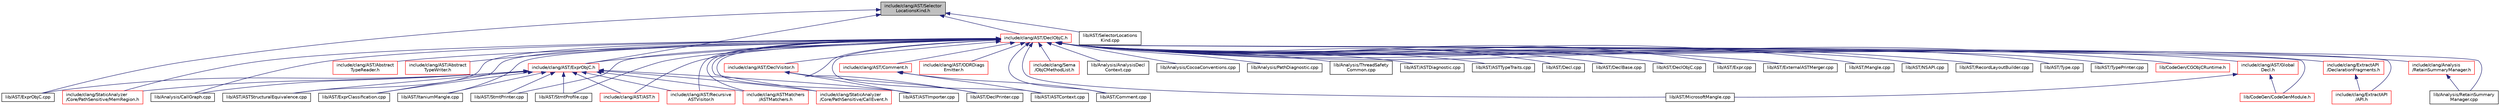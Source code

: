 digraph "include/clang/AST/SelectorLocationsKind.h"
{
 // LATEX_PDF_SIZE
  bgcolor="transparent";
  edge [fontname="Helvetica",fontsize="10",labelfontname="Helvetica",labelfontsize="10"];
  node [fontname="Helvetica",fontsize="10",shape=record];
  Node1 [label="include/clang/AST/Selector\lLocationsKind.h",height=0.2,width=0.4,color="black", fillcolor="grey75", style="filled", fontcolor="black",tooltip=" "];
  Node1 -> Node2 [dir="back",color="midnightblue",fontsize="10",style="solid",fontname="Helvetica"];
  Node2 [label="include/clang/AST/DeclObjC.h",height=0.2,width=0.4,color="red",URL="$DeclObjC_8h.html",tooltip=" "];
  Node2 -> Node3 [dir="back",color="midnightblue",fontsize="10",style="solid",fontname="Helvetica"];
  Node3 [label="include/clang/Analysis\l/RetainSummaryManager.h",height=0.2,width=0.4,color="red",URL="$RetainSummaryManager_8h.html",tooltip=" "];
  Node3 -> Node4 [dir="back",color="midnightblue",fontsize="10",style="solid",fontname="Helvetica"];
  Node4 [label="lib/Analysis/RetainSummary\lManager.cpp",height=0.2,width=0.4,color="black",URL="$RetainSummaryManager_8cpp.html",tooltip=" "];
  Node2 -> Node10 [dir="back",color="midnightblue",fontsize="10",style="solid",fontname="Helvetica"];
  Node10 [label="include/clang/AST/Abstract\lTypeReader.h",height=0.2,width=0.4,color="red",URL="$AbstractTypeReader_8h.html",tooltip=" "];
  Node2 -> Node12 [dir="back",color="midnightblue",fontsize="10",style="solid",fontname="Helvetica"];
  Node12 [label="include/clang/AST/Abstract\lTypeWriter.h",height=0.2,width=0.4,color="red",URL="$AbstractTypeWriter_8h.html",tooltip=" "];
  Node2 -> Node14 [dir="back",color="midnightblue",fontsize="10",style="solid",fontname="Helvetica"];
  Node14 [label="include/clang/AST/AST.h",height=0.2,width=0.4,color="red",URL="$AST_8h.html",tooltip=" "];
  Node2 -> Node29 [dir="back",color="midnightblue",fontsize="10",style="solid",fontname="Helvetica"];
  Node29 [label="include/clang/AST/Comment.h",height=0.2,width=0.4,color="red",URL="$Comment_8h.html",tooltip=" "];
  Node29 -> Node45 [dir="back",color="midnightblue",fontsize="10",style="solid",fontname="Helvetica"];
  Node45 [label="lib/AST/ASTContext.cpp",height=0.2,width=0.4,color="black",URL="$ASTContext_8cpp.html",tooltip=" "];
  Node29 -> Node46 [dir="back",color="midnightblue",fontsize="10",style="solid",fontname="Helvetica"];
  Node46 [label="lib/AST/Comment.cpp",height=0.2,width=0.4,color="black",URL="$Comment_8cpp.html",tooltip=" "];
  Node2 -> Node48 [dir="back",color="midnightblue",fontsize="10",style="solid",fontname="Helvetica"];
  Node48 [label="include/clang/AST/DeclVisitor.h",height=0.2,width=0.4,color="red",URL="$DeclVisitor_8h.html",tooltip=" "];
  Node48 -> Node64 [dir="back",color="midnightblue",fontsize="10",style="solid",fontname="Helvetica"];
  Node64 [label="lib/AST/ASTImporter.cpp",height=0.2,width=0.4,color="black",URL="$ASTImporter_8cpp.html",tooltip=" "];
  Node48 -> Node65 [dir="back",color="midnightblue",fontsize="10",style="solid",fontname="Helvetica"];
  Node65 [label="lib/AST/DeclPrinter.cpp",height=0.2,width=0.4,color="black",URL="$DeclPrinter_8cpp.html",tooltip=" "];
  Node2 -> Node71 [dir="back",color="midnightblue",fontsize="10",style="solid",fontname="Helvetica"];
  Node71 [label="include/clang/AST/ExprObjC.h",height=0.2,width=0.4,color="red",URL="$ExprObjC_8h.html",tooltip=" "];
  Node71 -> Node14 [dir="back",color="midnightblue",fontsize="10",style="solid",fontname="Helvetica"];
  Node71 -> Node379 [dir="back",color="midnightblue",fontsize="10",style="solid",fontname="Helvetica"];
  Node379 [label="include/clang/AST/Recursive\lASTVisitor.h",height=0.2,width=0.4,color="red",URL="$RecursiveASTVisitor_8h.html",tooltip=" "];
  Node71 -> Node451 [dir="back",color="midnightblue",fontsize="10",style="solid",fontname="Helvetica"];
  Node451 [label="include/clang/ASTMatchers\l/ASTMatchers.h",height=0.2,width=0.4,color="red",URL="$ASTMatchers_8h.html",tooltip=" "];
  Node71 -> Node142 [dir="back",color="midnightblue",fontsize="10",style="solid",fontname="Helvetica"];
  Node142 [label="include/clang/StaticAnalyzer\l/Core/PathSensitive/CallEvent.h",height=0.2,width=0.4,color="red",URL="$CallEvent_8h.html",tooltip=" "];
  Node71 -> Node342 [dir="back",color="midnightblue",fontsize="10",style="solid",fontname="Helvetica"];
  Node342 [label="include/clang/StaticAnalyzer\l/Core/PathSensitive/MemRegion.h",height=0.2,width=0.4,color="red",URL="$MemRegion_8h.html",tooltip=" "];
  Node71 -> Node381 [dir="back",color="midnightblue",fontsize="10",style="solid",fontname="Helvetica"];
  Node381 [label="lib/Analysis/CallGraph.cpp",height=0.2,width=0.4,color="black",URL="$CallGraph_8cpp.html",tooltip=" "];
  Node71 -> Node64 [dir="back",color="midnightblue",fontsize="10",style="solid",fontname="Helvetica"];
  Node71 -> Node542 [dir="back",color="midnightblue",fontsize="10",style="solid",fontname="Helvetica"];
  Node542 [label="lib/AST/ASTStructuralEquivalence.cpp",height=0.2,width=0.4,color="black",URL="$ASTStructuralEquivalence_8cpp.html",tooltip=" "];
  Node71 -> Node544 [dir="back",color="midnightblue",fontsize="10",style="solid",fontname="Helvetica"];
  Node544 [label="lib/AST/ExprClassification.cpp",height=0.2,width=0.4,color="black",URL="$ExprClassification_8cpp.html",tooltip=" "];
  Node71 -> Node545 [dir="back",color="midnightblue",fontsize="10",style="solid",fontname="Helvetica"];
  Node545 [label="lib/AST/ExprObjC.cpp",height=0.2,width=0.4,color="black",URL="$ExprObjC_8cpp.html",tooltip=" "];
  Node71 -> Node546 [dir="back",color="midnightblue",fontsize="10",style="solid",fontname="Helvetica"];
  Node546 [label="lib/AST/ItaniumMangle.cpp",height=0.2,width=0.4,color="black",URL="$ItaniumMangle_8cpp.html",tooltip=" "];
  Node71 -> Node434 [dir="back",color="midnightblue",fontsize="10",style="solid",fontname="Helvetica"];
  Node434 [label="lib/AST/StmtPrinter.cpp",height=0.2,width=0.4,color="black",URL="$StmtPrinter_8cpp.html",tooltip=" "];
  Node71 -> Node435 [dir="back",color="midnightblue",fontsize="10",style="solid",fontname="Helvetica"];
  Node435 [label="lib/AST/StmtProfile.cpp",height=0.2,width=0.4,color="black",URL="$StmtProfile_8cpp.html",tooltip=" "];
  Node2 -> Node585 [dir="back",color="midnightblue",fontsize="10",style="solid",fontname="Helvetica"];
  Node585 [label="include/clang/AST/Global\lDecl.h",height=0.2,width=0.4,color="red",URL="$GlobalDecl_8h.html",tooltip=" "];
  Node585 -> Node590 [dir="back",color="midnightblue",fontsize="10",style="solid",fontname="Helvetica"];
  Node590 [label="lib/AST/MicrosoftMangle.cpp",height=0.2,width=0.4,color="black",URL="$MicrosoftMangle_8cpp.html",tooltip=" "];
  Node585 -> Node592 [dir="back",color="midnightblue",fontsize="10",style="solid",fontname="Helvetica"];
  Node592 [label="lib/CodeGen/CodeGenModule.h",height=0.2,width=0.4,color="red",URL="$CodeGenModule_8h.html",tooltip=" "];
  Node2 -> Node613 [dir="back",color="midnightblue",fontsize="10",style="solid",fontname="Helvetica"];
  Node613 [label="include/clang/AST/ODRDiags\lEmitter.h",height=0.2,width=0.4,color="red",URL="$ODRDiagsEmitter_8h.html",tooltip=" "];
  Node2 -> Node379 [dir="back",color="midnightblue",fontsize="10",style="solid",fontname="Helvetica"];
  Node2 -> Node451 [dir="back",color="midnightblue",fontsize="10",style="solid",fontname="Helvetica"];
  Node2 -> Node615 [dir="back",color="midnightblue",fontsize="10",style="solid",fontname="Helvetica"];
  Node615 [label="include/clang/ExtractAPI\l/API.h",height=0.2,width=0.4,color="red",URL="$API_8h.html",tooltip=" "];
  Node2 -> Node625 [dir="back",color="midnightblue",fontsize="10",style="solid",fontname="Helvetica"];
  Node625 [label="include/clang/ExtractAPI\l/DeclarationFragments.h",height=0.2,width=0.4,color="red",URL="$DeclarationFragments_8h.html",tooltip=" "];
  Node625 -> Node615 [dir="back",color="midnightblue",fontsize="10",style="solid",fontname="Helvetica"];
  Node2 -> Node626 [dir="back",color="midnightblue",fontsize="10",style="solid",fontname="Helvetica"];
  Node626 [label="include/clang/Sema\l/ObjCMethodList.h",height=0.2,width=0.4,color="red",URL="$ObjCMethodList_8h.html",tooltip=" "];
  Node2 -> Node142 [dir="back",color="midnightblue",fontsize="10",style="solid",fontname="Helvetica"];
  Node2 -> Node342 [dir="back",color="midnightblue",fontsize="10",style="solid",fontname="Helvetica"];
  Node2 -> Node352 [dir="back",color="midnightblue",fontsize="10",style="solid",fontname="Helvetica"];
  Node352 [label="lib/Analysis/AnalysisDecl\lContext.cpp",height=0.2,width=0.4,color="black",URL="$AnalysisDeclContext_8cpp.html",tooltip=" "];
  Node2 -> Node381 [dir="back",color="midnightblue",fontsize="10",style="solid",fontname="Helvetica"];
  Node2 -> Node627 [dir="back",color="midnightblue",fontsize="10",style="solid",fontname="Helvetica"];
  Node627 [label="lib/Analysis/CocoaConventions.cpp",height=0.2,width=0.4,color="black",URL="$CocoaConventions_8cpp.html",tooltip=" "];
  Node2 -> Node307 [dir="back",color="midnightblue",fontsize="10",style="solid",fontname="Helvetica"];
  Node307 [label="lib/Analysis/PathDiagnostic.cpp",height=0.2,width=0.4,color="black",URL="$PathDiagnostic_8cpp.html",tooltip=" "];
  Node2 -> Node4 [dir="back",color="midnightblue",fontsize="10",style="solid",fontname="Helvetica"];
  Node2 -> Node86 [dir="back",color="midnightblue",fontsize="10",style="solid",fontname="Helvetica"];
  Node86 [label="lib/Analysis/ThreadSafety\lCommon.cpp",height=0.2,width=0.4,color="black",URL="$ThreadSafetyCommon_8cpp.html",tooltip=" "];
  Node2 -> Node45 [dir="back",color="midnightblue",fontsize="10",style="solid",fontname="Helvetica"];
  Node2 -> Node628 [dir="back",color="midnightblue",fontsize="10",style="solid",fontname="Helvetica"];
  Node628 [label="lib/AST/ASTDiagnostic.cpp",height=0.2,width=0.4,color="black",URL="$ASTDiagnostic_8cpp.html",tooltip=" "];
  Node2 -> Node64 [dir="back",color="midnightblue",fontsize="10",style="solid",fontname="Helvetica"];
  Node2 -> Node542 [dir="back",color="midnightblue",fontsize="10",style="solid",fontname="Helvetica"];
  Node2 -> Node629 [dir="back",color="midnightblue",fontsize="10",style="solid",fontname="Helvetica"];
  Node629 [label="lib/AST/ASTTypeTraits.cpp",height=0.2,width=0.4,color="black",URL="$ASTTypeTraits_8cpp.html",tooltip=" "];
  Node2 -> Node46 [dir="back",color="midnightblue",fontsize="10",style="solid",fontname="Helvetica"];
  Node2 -> Node630 [dir="back",color="midnightblue",fontsize="10",style="solid",fontname="Helvetica"];
  Node630 [label="lib/AST/Decl.cpp",height=0.2,width=0.4,color="black",URL="$Decl_8cpp.html",tooltip=" "];
  Node2 -> Node631 [dir="back",color="midnightblue",fontsize="10",style="solid",fontname="Helvetica"];
  Node631 [label="lib/AST/DeclBase.cpp",height=0.2,width=0.4,color="black",URL="$DeclBase_8cpp.html",tooltip=" "];
  Node2 -> Node632 [dir="back",color="midnightblue",fontsize="10",style="solid",fontname="Helvetica"];
  Node632 [label="lib/AST/DeclObjC.cpp",height=0.2,width=0.4,color="black",URL="$DeclObjC_8cpp.html",tooltip=" "];
  Node2 -> Node65 [dir="back",color="midnightblue",fontsize="10",style="solid",fontname="Helvetica"];
  Node2 -> Node421 [dir="back",color="midnightblue",fontsize="10",style="solid",fontname="Helvetica"];
  Node421 [label="lib/AST/Expr.cpp",height=0.2,width=0.4,color="black",URL="$Expr_8cpp.html",tooltip=" "];
  Node2 -> Node544 [dir="back",color="midnightblue",fontsize="10",style="solid",fontname="Helvetica"];
  Node2 -> Node633 [dir="back",color="midnightblue",fontsize="10",style="solid",fontname="Helvetica"];
  Node633 [label="lib/AST/ExternalASTMerger.cpp",height=0.2,width=0.4,color="black",URL="$ExternalASTMerger_8cpp.html",tooltip=" "];
  Node2 -> Node546 [dir="back",color="midnightblue",fontsize="10",style="solid",fontname="Helvetica"];
  Node2 -> Node588 [dir="back",color="midnightblue",fontsize="10",style="solid",fontname="Helvetica"];
  Node588 [label="lib/AST/Mangle.cpp",height=0.2,width=0.4,color="black",URL="$Mangle_8cpp.html",tooltip=" "];
  Node2 -> Node590 [dir="back",color="midnightblue",fontsize="10",style="solid",fontname="Helvetica"];
  Node2 -> Node634 [dir="back",color="midnightblue",fontsize="10",style="solid",fontname="Helvetica"];
  Node634 [label="lib/AST/NSAPI.cpp",height=0.2,width=0.4,color="black",URL="$NSAPI_8cpp.html",tooltip=" "];
  Node2 -> Node603 [dir="back",color="midnightblue",fontsize="10",style="solid",fontname="Helvetica"];
  Node603 [label="lib/AST/RecordLayoutBuilder.cpp",height=0.2,width=0.4,color="black",URL="$RecordLayoutBuilder_8cpp.html",tooltip=" "];
  Node2 -> Node434 [dir="back",color="midnightblue",fontsize="10",style="solid",fontname="Helvetica"];
  Node2 -> Node435 [dir="back",color="midnightblue",fontsize="10",style="solid",fontname="Helvetica"];
  Node2 -> Node635 [dir="back",color="midnightblue",fontsize="10",style="solid",fontname="Helvetica"];
  Node635 [label="lib/AST/Type.cpp",height=0.2,width=0.4,color="black",URL="$Type_8cpp.html",tooltip=" "];
  Node2 -> Node43 [dir="back",color="midnightblue",fontsize="10",style="solid",fontname="Helvetica"];
  Node43 [label="lib/AST/TypePrinter.cpp",height=0.2,width=0.4,color="black",URL="$TypePrinter_8cpp.html",tooltip=" "];
  Node2 -> Node592 [dir="back",color="midnightblue",fontsize="10",style="solid",fontname="Helvetica"];
  Node2 -> Node609 [dir="back",color="midnightblue",fontsize="10",style="solid",fontname="Helvetica"];
  Node609 [label="lib/CodeGen/CGObjCRuntime.h",height=0.2,width=0.4,color="red",URL="$CGObjCRuntime_8h.html",tooltip=" "];
  Node1 -> Node71 [dir="back",color="midnightblue",fontsize="10",style="solid",fontname="Helvetica"];
  Node1 -> Node545 [dir="back",color="midnightblue",fontsize="10",style="solid",fontname="Helvetica"];
  Node1 -> Node639 [dir="back",color="midnightblue",fontsize="10",style="solid",fontname="Helvetica"];
  Node639 [label="lib/AST/SelectorLocations\lKind.cpp",height=0.2,width=0.4,color="black",URL="$SelectorLocationsKind_8cpp.html",tooltip=" "];
}
